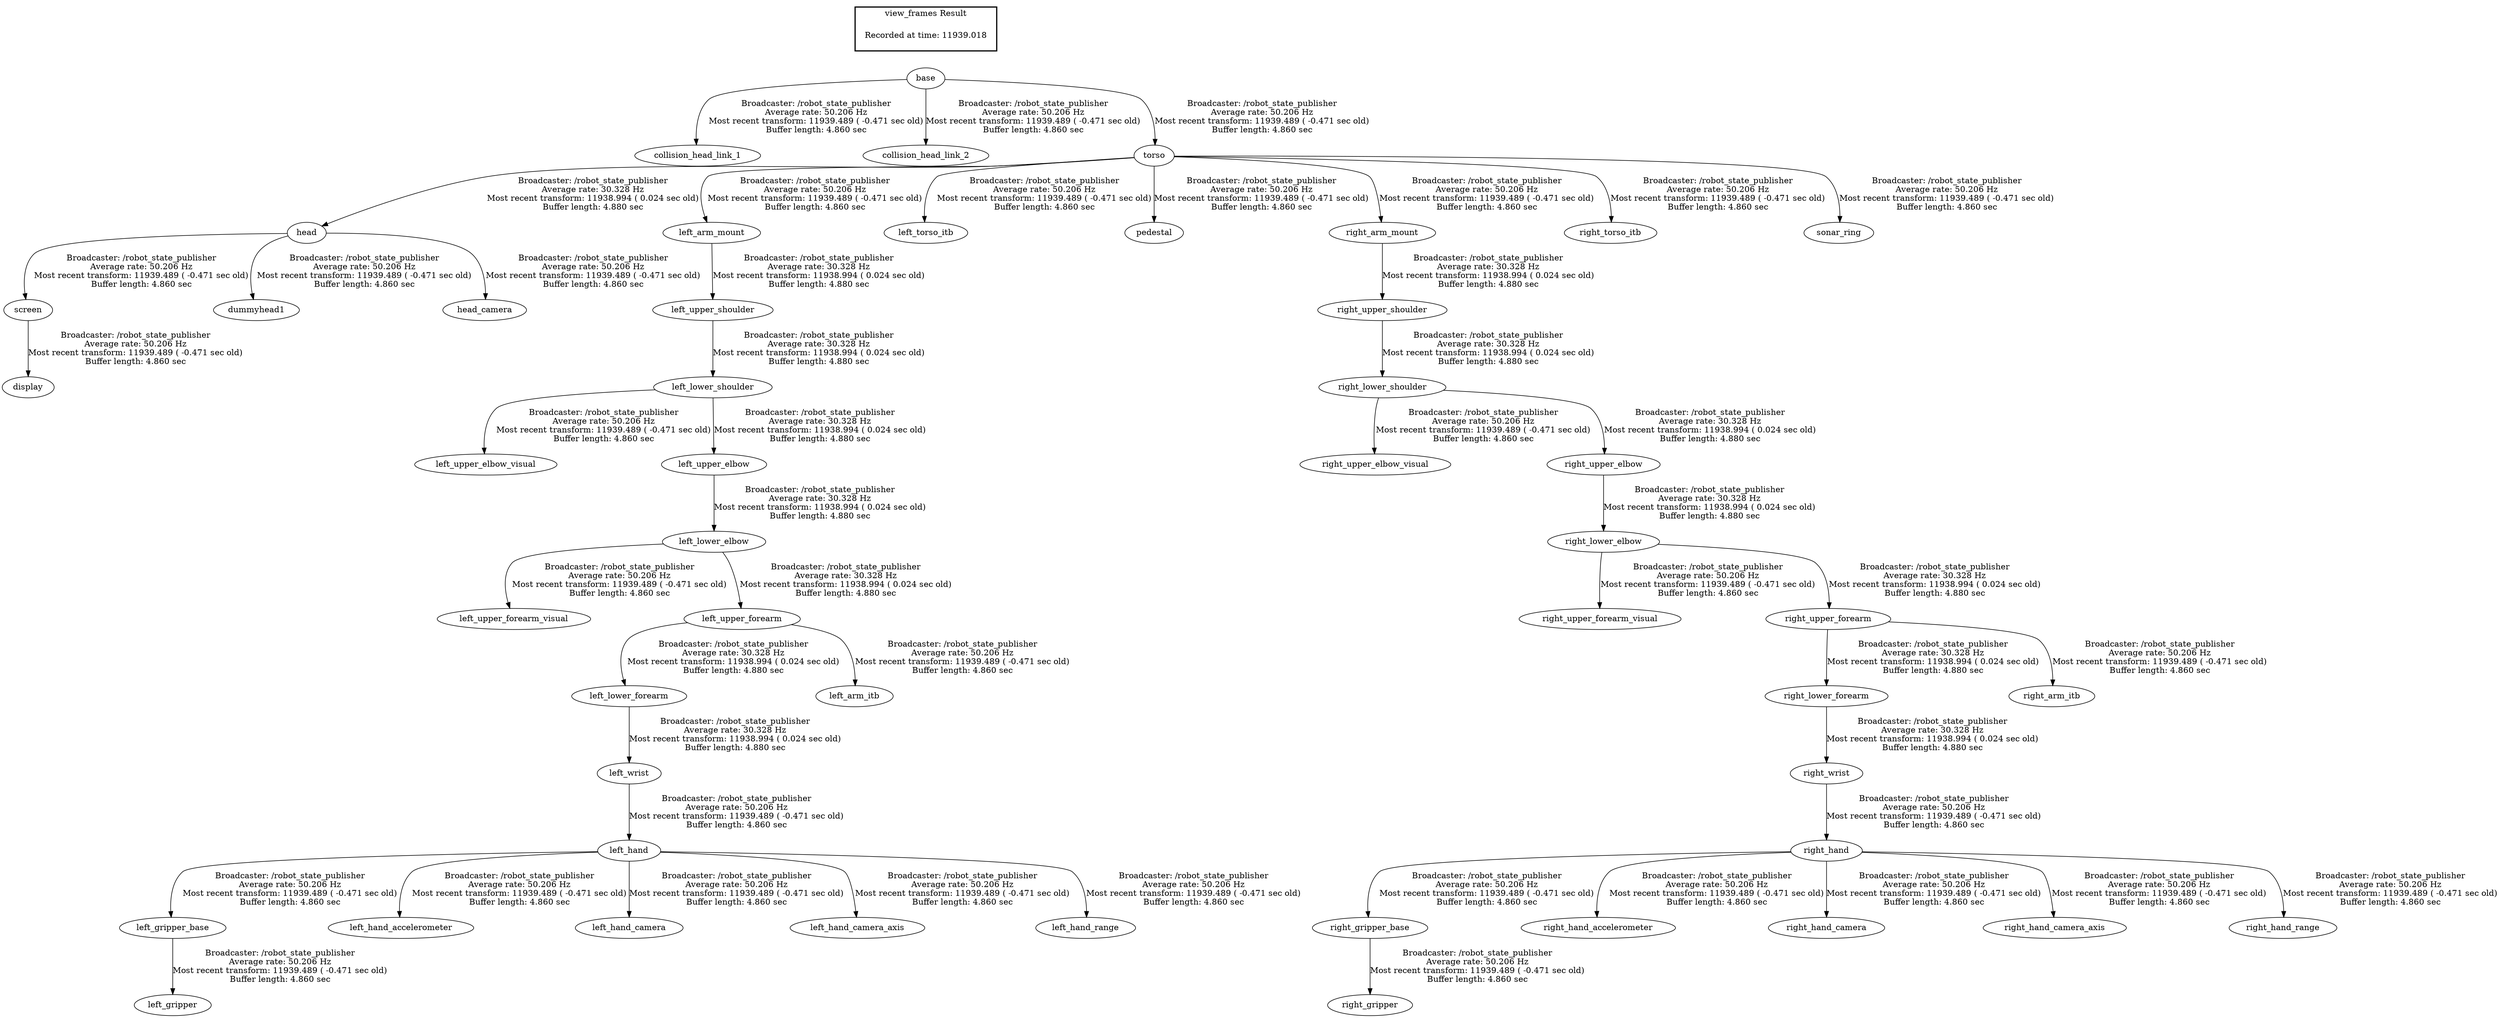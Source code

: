 digraph G {
"base" -> "collision_head_link_1"[label="Broadcaster: /robot_state_publisher\nAverage rate: 50.206 Hz\nMost recent transform: 11939.489 ( -0.471 sec old)\nBuffer length: 4.860 sec\n"];
"base" -> "collision_head_link_2"[label="Broadcaster: /robot_state_publisher\nAverage rate: 50.206 Hz\nMost recent transform: 11939.489 ( -0.471 sec old)\nBuffer length: 4.860 sec\n"];
"screen" -> "display"[label="Broadcaster: /robot_state_publisher\nAverage rate: 50.206 Hz\nMost recent transform: 11939.489 ( -0.471 sec old)\nBuffer length: 4.860 sec\n"];
"head" -> "screen"[label="Broadcaster: /robot_state_publisher\nAverage rate: 50.206 Hz\nMost recent transform: 11939.489 ( -0.471 sec old)\nBuffer length: 4.860 sec\n"];
"head" -> "dummyhead1"[label="Broadcaster: /robot_state_publisher\nAverage rate: 50.206 Hz\nMost recent transform: 11939.489 ( -0.471 sec old)\nBuffer length: 4.860 sec\n"];
"torso" -> "head"[label="Broadcaster: /robot_state_publisher\nAverage rate: 30.328 Hz\nMost recent transform: 11938.994 ( 0.024 sec old)\nBuffer length: 4.880 sec\n"];
"head" -> "head_camera"[label="Broadcaster: /robot_state_publisher\nAverage rate: 50.206 Hz\nMost recent transform: 11939.489 ( -0.471 sec old)\nBuffer length: 4.860 sec\n"];
"left_lower_shoulder" -> "left_upper_elbow_visual"[label="Broadcaster: /robot_state_publisher\nAverage rate: 50.206 Hz\nMost recent transform: 11939.489 ( -0.471 sec old)\nBuffer length: 4.860 sec\n"];
"left_upper_shoulder" -> "left_lower_shoulder"[label="Broadcaster: /robot_state_publisher\nAverage rate: 30.328 Hz\nMost recent transform: 11938.994 ( 0.024 sec old)\nBuffer length: 4.880 sec\n"];
"left_gripper_base" -> "left_gripper"[label="Broadcaster: /robot_state_publisher\nAverage rate: 50.206 Hz\nMost recent transform: 11939.489 ( -0.471 sec old)\nBuffer length: 4.860 sec\n"];
"left_hand" -> "left_gripper_base"[label="Broadcaster: /robot_state_publisher\nAverage rate: 50.206 Hz\nMost recent transform: 11939.489 ( -0.471 sec old)\nBuffer length: 4.860 sec\n"];
"left_wrist" -> "left_hand"[label="Broadcaster: /robot_state_publisher\nAverage rate: 50.206 Hz\nMost recent transform: 11939.489 ( -0.471 sec old)\nBuffer length: 4.860 sec\n"];
"left_lower_forearm" -> "left_wrist"[label="Broadcaster: /robot_state_publisher\nAverage rate: 30.328 Hz\nMost recent transform: 11938.994 ( 0.024 sec old)\nBuffer length: 4.880 sec\n"];
"left_hand" -> "left_hand_accelerometer"[label="Broadcaster: /robot_state_publisher\nAverage rate: 50.206 Hz\nMost recent transform: 11939.489 ( -0.471 sec old)\nBuffer length: 4.860 sec\n"];
"left_hand" -> "left_hand_camera"[label="Broadcaster: /robot_state_publisher\nAverage rate: 50.206 Hz\nMost recent transform: 11939.489 ( -0.471 sec old)\nBuffer length: 4.860 sec\n"];
"left_hand" -> "left_hand_camera_axis"[label="Broadcaster: /robot_state_publisher\nAverage rate: 50.206 Hz\nMost recent transform: 11939.489 ( -0.471 sec old)\nBuffer length: 4.860 sec\n"];
"left_hand" -> "left_hand_range"[label="Broadcaster: /robot_state_publisher\nAverage rate: 50.206 Hz\nMost recent transform: 11939.489 ( -0.471 sec old)\nBuffer length: 4.860 sec\n"];
"torso" -> "left_arm_mount"[label="Broadcaster: /robot_state_publisher\nAverage rate: 50.206 Hz\nMost recent transform: 11939.489 ( -0.471 sec old)\nBuffer length: 4.860 sec\n"];
"base" -> "torso"[label="Broadcaster: /robot_state_publisher\nAverage rate: 50.206 Hz\nMost recent transform: 11939.489 ( -0.471 sec old)\nBuffer length: 4.860 sec\n"];
"torso" -> "left_torso_itb"[label="Broadcaster: /robot_state_publisher\nAverage rate: 50.206 Hz\nMost recent transform: 11939.489 ( -0.471 sec old)\nBuffer length: 4.860 sec\n"];
"left_lower_elbow" -> "left_upper_forearm_visual"[label="Broadcaster: /robot_state_publisher\nAverage rate: 50.206 Hz\nMost recent transform: 11939.489 ( -0.471 sec old)\nBuffer length: 4.860 sec\n"];
"left_upper_elbow" -> "left_lower_elbow"[label="Broadcaster: /robot_state_publisher\nAverage rate: 30.328 Hz\nMost recent transform: 11938.994 ( 0.024 sec old)\nBuffer length: 4.880 sec\n"];
"left_upper_forearm" -> "left_arm_itb"[label="Broadcaster: /robot_state_publisher\nAverage rate: 50.206 Hz\nMost recent transform: 11939.489 ( -0.471 sec old)\nBuffer length: 4.860 sec\n"];
"left_lower_elbow" -> "left_upper_forearm"[label="Broadcaster: /robot_state_publisher\nAverage rate: 30.328 Hz\nMost recent transform: 11938.994 ( 0.024 sec old)\nBuffer length: 4.880 sec\n"];
"torso" -> "pedestal"[label="Broadcaster: /robot_state_publisher\nAverage rate: 50.206 Hz\nMost recent transform: 11939.489 ( -0.471 sec old)\nBuffer length: 4.860 sec\n"];
"right_lower_shoulder" -> "right_upper_elbow_visual"[label="Broadcaster: /robot_state_publisher\nAverage rate: 50.206 Hz\nMost recent transform: 11939.489 ( -0.471 sec old)\nBuffer length: 4.860 sec\n"];
"right_upper_shoulder" -> "right_lower_shoulder"[label="Broadcaster: /robot_state_publisher\nAverage rate: 30.328 Hz\nMost recent transform: 11938.994 ( 0.024 sec old)\nBuffer length: 4.880 sec\n"];
"right_gripper_base" -> "right_gripper"[label="Broadcaster: /robot_state_publisher\nAverage rate: 50.206 Hz\nMost recent transform: 11939.489 ( -0.471 sec old)\nBuffer length: 4.860 sec\n"];
"right_hand" -> "right_gripper_base"[label="Broadcaster: /robot_state_publisher\nAverage rate: 50.206 Hz\nMost recent transform: 11939.489 ( -0.471 sec old)\nBuffer length: 4.860 sec\n"];
"right_wrist" -> "right_hand"[label="Broadcaster: /robot_state_publisher\nAverage rate: 50.206 Hz\nMost recent transform: 11939.489 ( -0.471 sec old)\nBuffer length: 4.860 sec\n"];
"right_lower_forearm" -> "right_wrist"[label="Broadcaster: /robot_state_publisher\nAverage rate: 30.328 Hz\nMost recent transform: 11938.994 ( 0.024 sec old)\nBuffer length: 4.880 sec\n"];
"right_hand" -> "right_hand_accelerometer"[label="Broadcaster: /robot_state_publisher\nAverage rate: 50.206 Hz\nMost recent transform: 11939.489 ( -0.471 sec old)\nBuffer length: 4.860 sec\n"];
"right_hand" -> "right_hand_camera"[label="Broadcaster: /robot_state_publisher\nAverage rate: 50.206 Hz\nMost recent transform: 11939.489 ( -0.471 sec old)\nBuffer length: 4.860 sec\n"];
"right_hand" -> "right_hand_camera_axis"[label="Broadcaster: /robot_state_publisher\nAverage rate: 50.206 Hz\nMost recent transform: 11939.489 ( -0.471 sec old)\nBuffer length: 4.860 sec\n"];
"right_hand" -> "right_hand_range"[label="Broadcaster: /robot_state_publisher\nAverage rate: 50.206 Hz\nMost recent transform: 11939.489 ( -0.471 sec old)\nBuffer length: 4.860 sec\n"];
"torso" -> "right_arm_mount"[label="Broadcaster: /robot_state_publisher\nAverage rate: 50.206 Hz\nMost recent transform: 11939.489 ( -0.471 sec old)\nBuffer length: 4.860 sec\n"];
"torso" -> "right_torso_itb"[label="Broadcaster: /robot_state_publisher\nAverage rate: 50.206 Hz\nMost recent transform: 11939.489 ( -0.471 sec old)\nBuffer length: 4.860 sec\n"];
"right_lower_elbow" -> "right_upper_forearm_visual"[label="Broadcaster: /robot_state_publisher\nAverage rate: 50.206 Hz\nMost recent transform: 11939.489 ( -0.471 sec old)\nBuffer length: 4.860 sec\n"];
"right_upper_elbow" -> "right_lower_elbow"[label="Broadcaster: /robot_state_publisher\nAverage rate: 30.328 Hz\nMost recent transform: 11938.994 ( 0.024 sec old)\nBuffer length: 4.880 sec\n"];
"right_upper_forearm" -> "right_arm_itb"[label="Broadcaster: /robot_state_publisher\nAverage rate: 50.206 Hz\nMost recent transform: 11939.489 ( -0.471 sec old)\nBuffer length: 4.860 sec\n"];
"right_lower_elbow" -> "right_upper_forearm"[label="Broadcaster: /robot_state_publisher\nAverage rate: 30.328 Hz\nMost recent transform: 11938.994 ( 0.024 sec old)\nBuffer length: 4.880 sec\n"];
"torso" -> "sonar_ring"[label="Broadcaster: /robot_state_publisher\nAverage rate: 50.206 Hz\nMost recent transform: 11939.489 ( -0.471 sec old)\nBuffer length: 4.860 sec\n"];
"left_lower_shoulder" -> "left_upper_elbow"[label="Broadcaster: /robot_state_publisher\nAverage rate: 30.328 Hz\nMost recent transform: 11938.994 ( 0.024 sec old)\nBuffer length: 4.880 sec\n"];
"left_arm_mount" -> "left_upper_shoulder"[label="Broadcaster: /robot_state_publisher\nAverage rate: 30.328 Hz\nMost recent transform: 11938.994 ( 0.024 sec old)\nBuffer length: 4.880 sec\n"];
"left_upper_forearm" -> "left_lower_forearm"[label="Broadcaster: /robot_state_publisher\nAverage rate: 30.328 Hz\nMost recent transform: 11938.994 ( 0.024 sec old)\nBuffer length: 4.880 sec\n"];
"right_lower_shoulder" -> "right_upper_elbow"[label="Broadcaster: /robot_state_publisher\nAverage rate: 30.328 Hz\nMost recent transform: 11938.994 ( 0.024 sec old)\nBuffer length: 4.880 sec\n"];
"right_arm_mount" -> "right_upper_shoulder"[label="Broadcaster: /robot_state_publisher\nAverage rate: 30.328 Hz\nMost recent transform: 11938.994 ( 0.024 sec old)\nBuffer length: 4.880 sec\n"];
"right_upper_forearm" -> "right_lower_forearm"[label="Broadcaster: /robot_state_publisher\nAverage rate: 30.328 Hz\nMost recent transform: 11938.994 ( 0.024 sec old)\nBuffer length: 4.880 sec\n"];
edge [style=invis];
 subgraph cluster_legend { style=bold; color=black; label ="view_frames Result";
"Recorded at time: 11939.018"[ shape=plaintext ] ;
 }->"base";
}